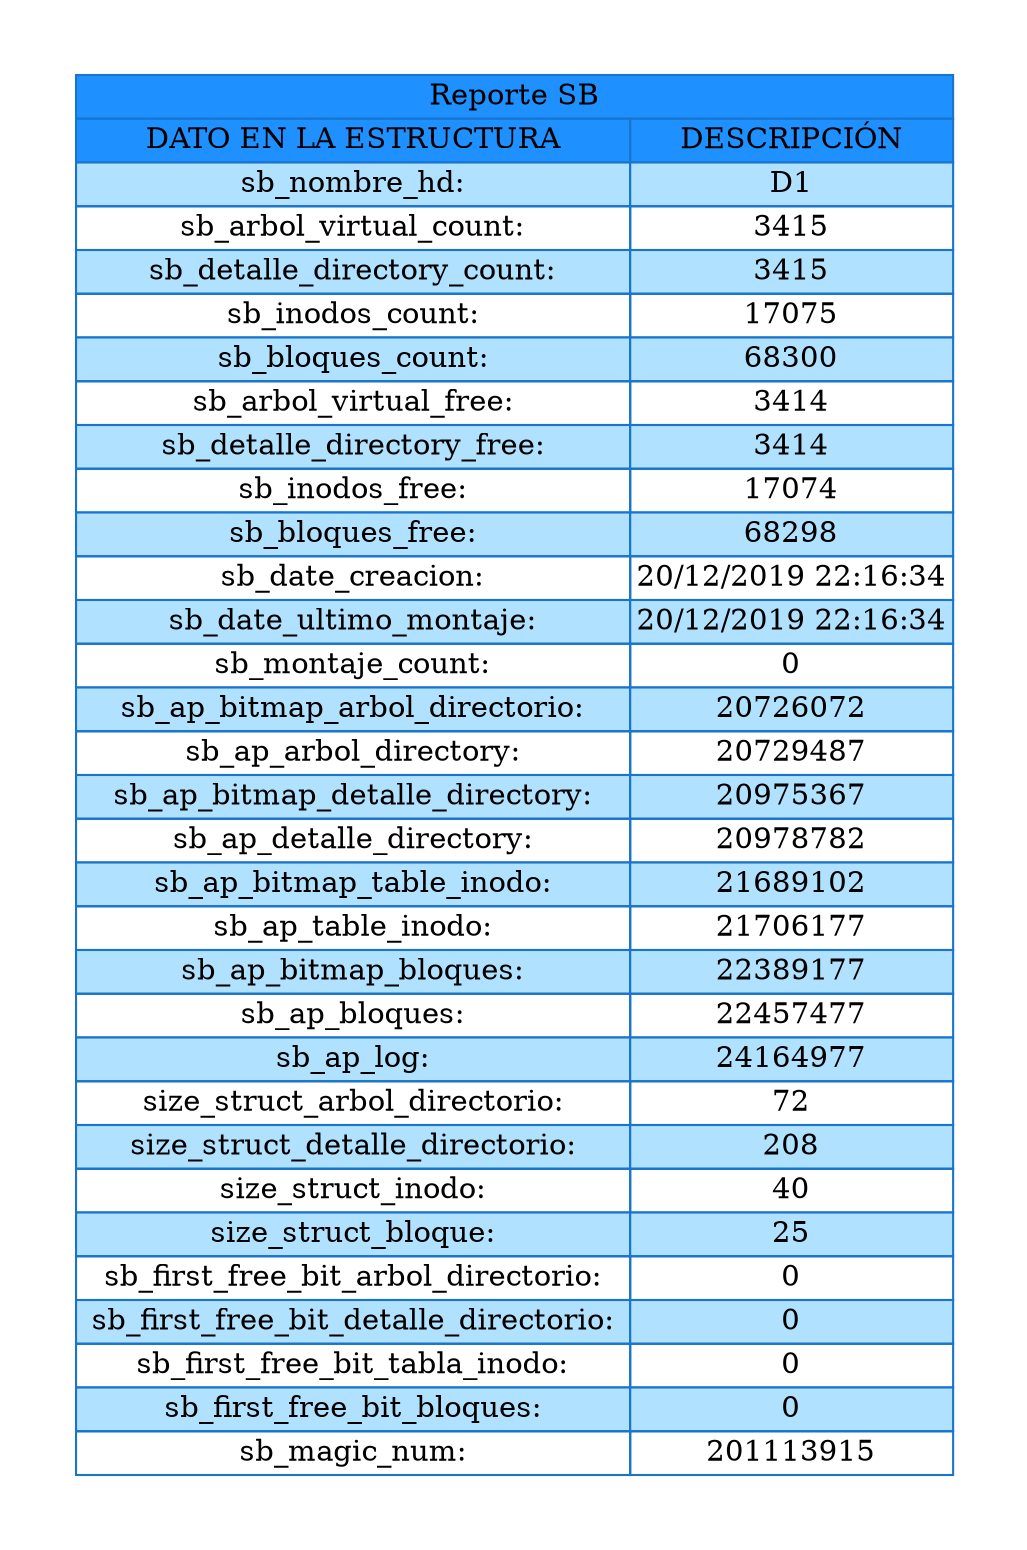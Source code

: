 digraph D{
graph [pad="0.5", nodesep="0.5", ranksep="2"];
node [shape=plain]
rankdir=LR;
arset [label=<
<table border="0" cellborder="1" color="dodgerblue3" cellspacing="0">
<tr> <td colspan="2" bgcolor="dodgerblue"> Reporte SB </td> </tr>
<tr> <td bgcolor="dodgerblue"> DATO EN LA ESTRUCTURA </td><td  bgcolor="dodgerblue"> DESCRIPCIÓN </td> </tr><tr> <td bgcolor="lightskyblue1"> sb_nombre_hd: </td><td bgcolor="lightskyblue1">D1</td></tr>
<tr> <td> sb_arbol_virtual_count: </td><td>3415</td></tr>
<tr> <td bgcolor="lightskyblue1"> sb_detalle_directory_count: </td><td bgcolor="lightskyblue1">3415</td></tr>
<tr> <td> sb_inodos_count: </td><td>17075</td></tr>
<tr> <td bgcolor="lightskyblue1"> sb_bloques_count: </td><td bgcolor="lightskyblue1">68300</td></tr>
<tr> <td> sb_arbol_virtual_free: </td><td>3414</td></tr>
<tr> <td bgcolor="lightskyblue1"> sb_detalle_directory_free: </td><td bgcolor="lightskyblue1">3414</td></tr>
<tr> <td> sb_inodos_free: </td><td>17074</td></tr>
<tr> <td bgcolor="lightskyblue1"> sb_bloques_free: </td><td bgcolor="lightskyblue1">68298</td></tr>
<tr> <td> sb_date_creacion: </td><td>20/12/2019 22:16:34</td></tr>
<tr> <td bgcolor="lightskyblue1"> sb_date_ultimo_montaje: </td><td bgcolor="lightskyblue1">20/12/2019 22:16:34</td></tr>
<tr> <td> sb_montaje_count: </td><td>0</td></tr>
<tr> <td bgcolor="lightskyblue1"> sb_ap_bitmap_arbol_directorio: </td><td bgcolor="lightskyblue1">20726072</td></tr>
<tr> <td> sb_ap_arbol_directory: </td><td>20729487</td></tr>
<tr> <td bgcolor="lightskyblue1"> sb_ap_bitmap_detalle_directory: </td><td bgcolor="lightskyblue1">20975367</td></tr>
<tr> <td> sb_ap_detalle_directory: </td><td>20978782</td></tr>
<tr> <td bgcolor="lightskyblue1"> sb_ap_bitmap_table_inodo: </td><td bgcolor="lightskyblue1">21689102</td></tr>
<tr> <td> sb_ap_table_inodo: </td><td>21706177</td></tr>
<tr> <td bgcolor="lightskyblue1"> sb_ap_bitmap_bloques: </td><td bgcolor="lightskyblue1">22389177</td></tr>
<tr> <td> sb_ap_bloques: </td><td>22457477</td></tr>
<tr> <td bgcolor="lightskyblue1"> sb_ap_log: </td><td bgcolor="lightskyblue1">24164977</td></tr>
<tr> <td> size_struct_arbol_directorio: </td><td>72</td></tr>
<tr> <td bgcolor="lightskyblue1"> size_struct_detalle_directorio: </td><td bgcolor="lightskyblue1">208</td></tr>
<tr> <td> size_struct_inodo: </td><td>40</td></tr>
<tr> <td bgcolor="lightskyblue1"> size_struct_bloque: </td><td bgcolor="lightskyblue1">25</td></tr>
<tr> <td> sb_first_free_bit_arbol_directorio: </td><td>0</td></tr>
<tr> <td bgcolor="lightskyblue1"> sb_first_free_bit_detalle_directorio: </td><td bgcolor="lightskyblue1">0</td></tr>
<tr> <td> sb_first_free_bit_tabla_inodo: </td><td>0</td></tr>
<tr> <td bgcolor="lightskyblue1"> sb_first_free_bit_bloques: </td><td bgcolor="lightskyblue1">0</td></tr>
<tr> <td> sb_magic_num: </td><td>201113915</td></tr>
</table>
>]
}